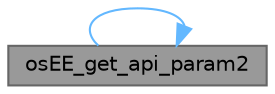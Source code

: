 digraph "osEE_get_api_param2"
{
 // LATEX_PDF_SIZE
  bgcolor="transparent";
  edge [fontname=Helvetica,fontsize=10,labelfontname=Helvetica,labelfontsize=10];
  node [fontname=Helvetica,fontsize=10,shape=box,height=0.2,width=0.4];
  rankdir="LR";
  Node1 [id="Node000001",label="osEE_get_api_param2",height=0.2,width=0.4,color="gray40", fillcolor="grey60", style="filled", fontcolor="black",tooltip="Used internally to implement the ErrorHook() macros."];
  Node1 -> Node1 [id="edge1_Node000001_Node000001",color="steelblue1",style="solid",tooltip=" "];
}
